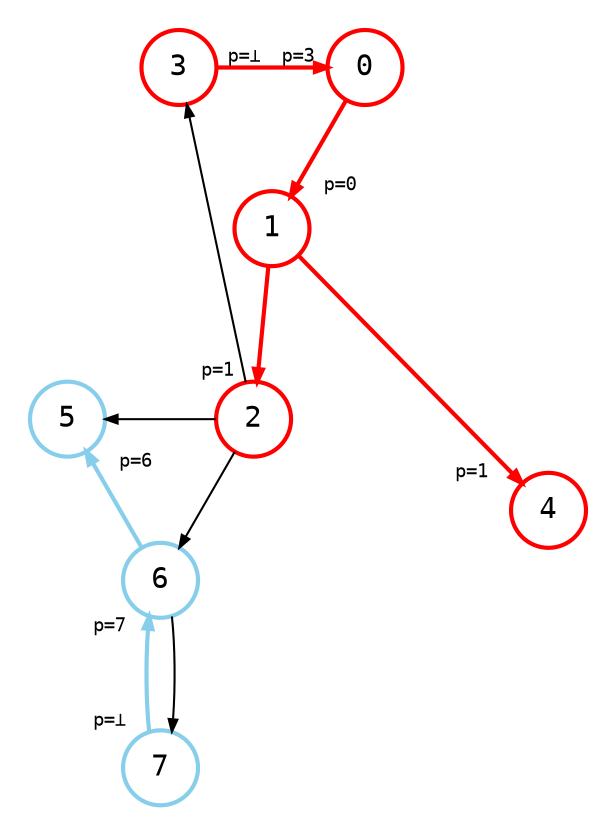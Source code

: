 digraph {
    node [shape=circle, fontname="monospace"];
    edge [arrowsize=0.6, fontname="monospace", fontsize=9];
    layout=circo;
    scale=1.0;
    normalize=true;
    pad=0.2;
    splines=line;

    3 [style="bold"; color=red];
    0, 1, 2, 4 [style=bold, color=red];
    7 [style=bold; color=skyblue];
    6, 5 [style=bold, color=skyblue];

    3 -> 0 [style=bold; color=red; headlabel="p=3 ", taillabel=" p=⊥ "];
    0 -> 1 [style=bold; color=red; headlabel="   p=0"];
    1 -> 2 [style=bold; color=red; headlabel="p=1  "];
    1 -> 4 [style=bold; color=red; headlabel="p=1   "];
    2 -> 3 [color="#bbb"];
    2 -> 5 [color="#bbb"];
    2 -> 6 [color="#bbb"];
    6 -> 5 [style=bold; color=skyblue; headlabel="   p=6"];
    6 -> 7 [color="#bbb"];
    7 -> 6 [style=bold; color=skyblue; headlabel="p=7  ", taillabel="p=⊥  "];
}